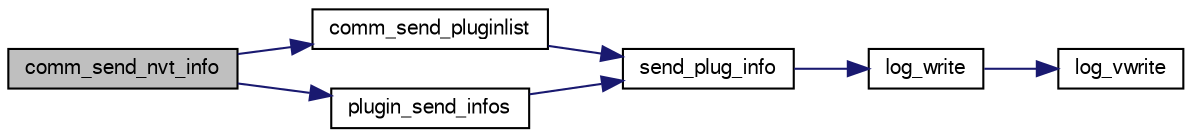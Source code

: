 digraph G
{
  bgcolor="transparent";
  edge [fontname="FreeSans",fontsize="10",labelfontname="FreeSans",labelfontsize="10"];
  node [fontname="FreeSans",fontsize="10",shape=record];
  rankdir=LR;
  Node1 [label="comm_send_nvt_info",height=0.2,width=0.4,color="black", fillcolor="grey75", style="filled" fontcolor="black"];
  Node1 -> Node2 [color="midnightblue",fontsize="10",style="solid",fontname="FreeSans"];
  Node2 [label="comm_send_pluginlist",height=0.2,width=0.4,color="black",URL="$comm_8c.html#a7229d4e22da0c955f6629eddbc8d5fa0",tooltip="Sends the list of plugins that the scanner could load to the client,."];
  Node2 -> Node3 [color="midnightblue",fontsize="10",style="solid",fontname="FreeSans"];
  Node3 [label="send_plug_info",height=0.2,width=0.4,color="black",URL="$comm_8c.html#a7d370aaa5e19dff8168a83b309848ebb",tooltip="Sends a plugin info."];
  Node3 -> Node4 [color="midnightblue",fontsize="10",style="solid",fontname="FreeSans"];
  Node4 [label="log_write",height=0.2,width=0.4,color="black",URL="$log_8c.html#aebd780cf62bc3eed16f852bd30250a3a"];
  Node4 -> Node5 [color="midnightblue",fontsize="10",style="solid",fontname="FreeSans"];
  Node5 [label="log_vwrite",height=0.2,width=0.4,color="black",URL="$log_8c.html#a20d71c8bbe1b9014a523f38e2fabbc02"];
  Node1 -> Node6 [color="midnightblue",fontsize="10",style="solid",fontname="FreeSans"];
  Node6 [label="plugin_send_infos",height=0.2,width=0.4,color="black",URL="$comm_8c.html#aa3229db8f1b55da10a0e68ee1bbb892e",tooltip="Sends the plugin info for a single plugin."];
  Node6 -> Node3 [color="midnightblue",fontsize="10",style="solid",fontname="FreeSans"];
}
